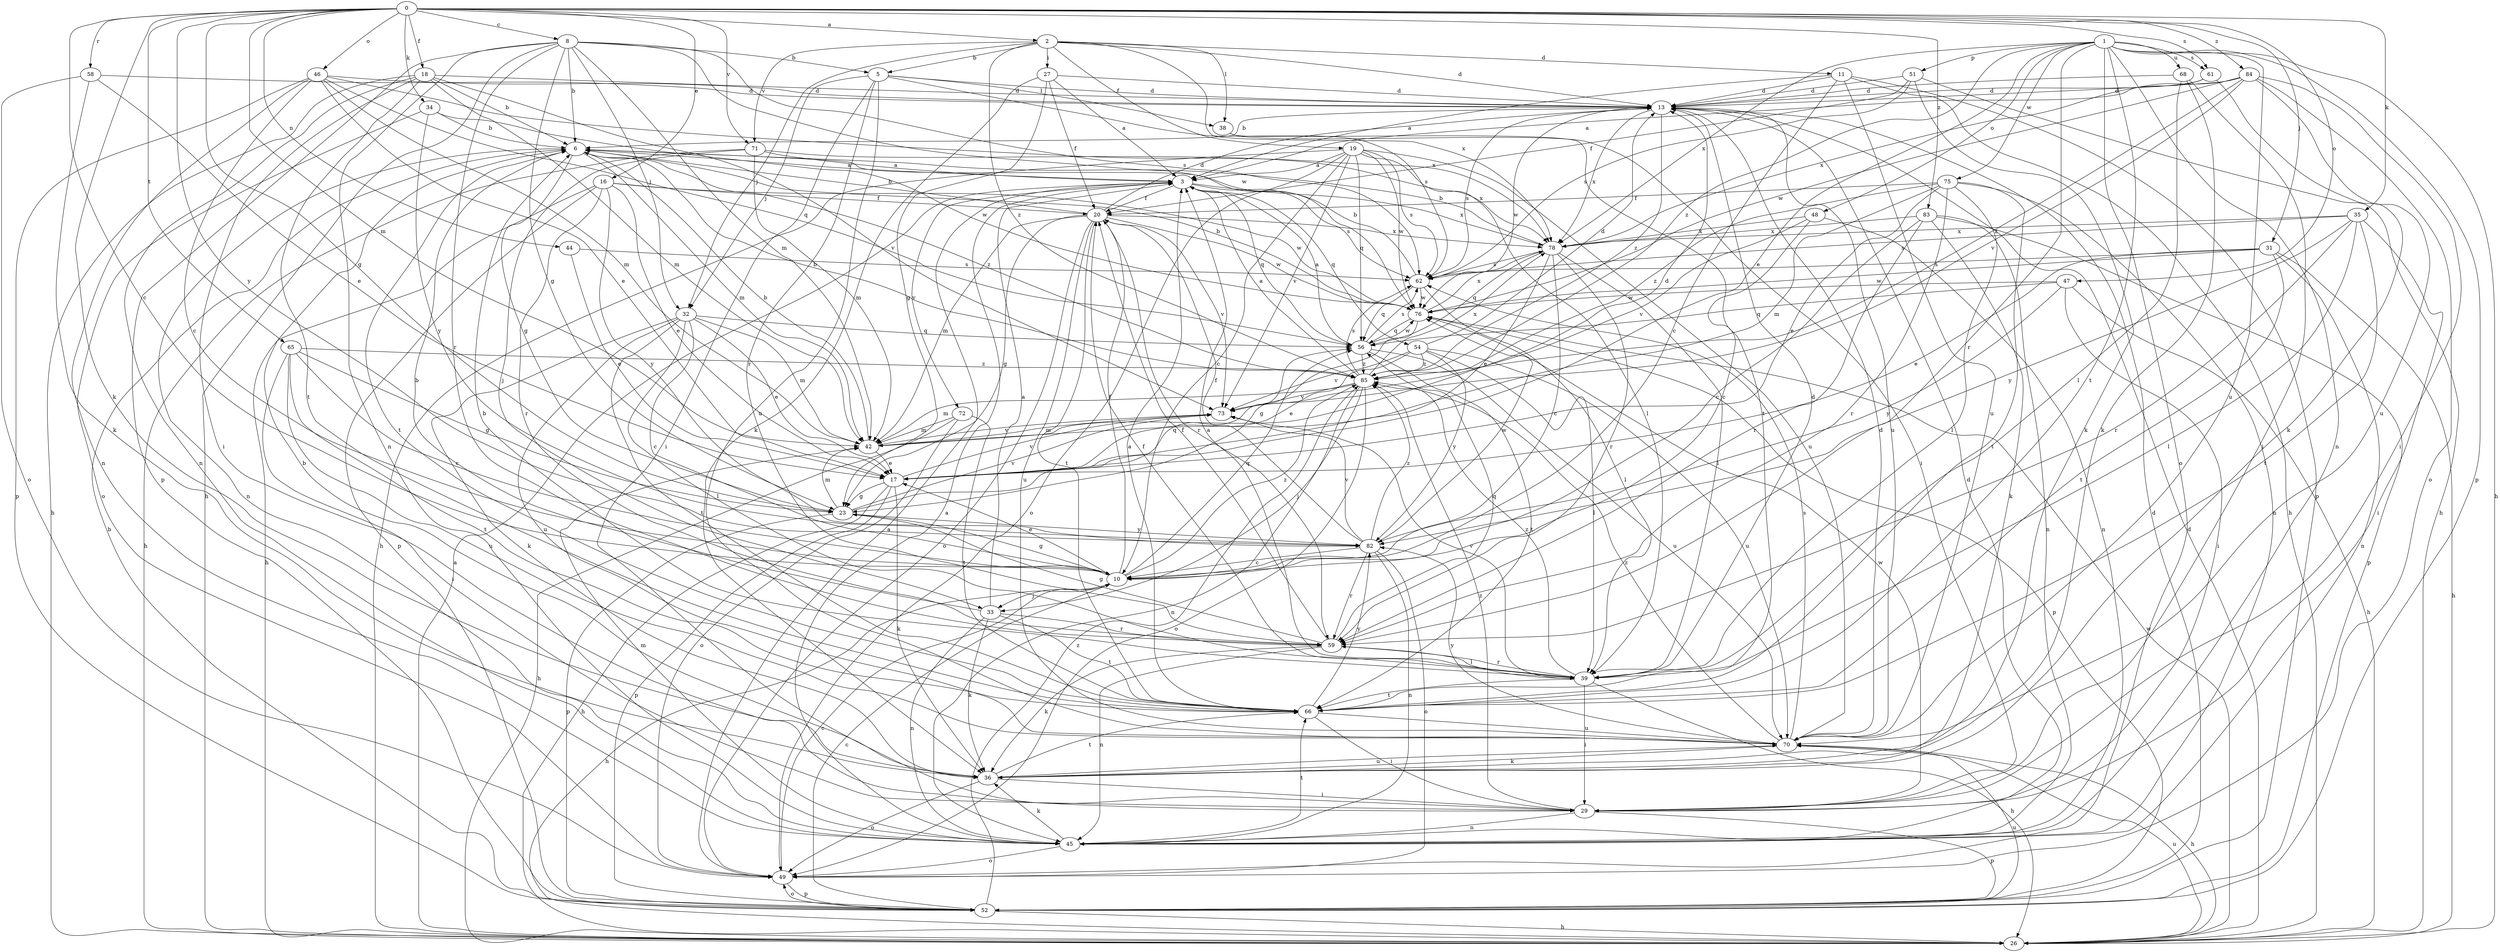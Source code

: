 strict digraph  {
0;
1;
2;
3;
5;
6;
8;
10;
11;
13;
16;
17;
18;
19;
20;
23;
26;
27;
29;
31;
32;
33;
34;
35;
36;
38;
39;
42;
44;
45;
46;
47;
48;
49;
51;
52;
54;
56;
58;
59;
61;
62;
65;
66;
68;
70;
71;
72;
73;
75;
76;
78;
82;
83;
84;
85;
0 -> 2  [label=a];
0 -> 8  [label=c];
0 -> 10  [label=c];
0 -> 16  [label=e];
0 -> 18  [label=f];
0 -> 23  [label=g];
0 -> 31  [label=j];
0 -> 34  [label=k];
0 -> 35  [label=k];
0 -> 36  [label=k];
0 -> 42  [label=m];
0 -> 44  [label=n];
0 -> 46  [label=o];
0 -> 47  [label=o];
0 -> 58  [label=r];
0 -> 61  [label=s];
0 -> 65  [label=t];
0 -> 71  [label=v];
0 -> 82  [label=y];
0 -> 83  [label=z];
0 -> 84  [label=z];
1 -> 17  [label=e];
1 -> 26  [label=h];
1 -> 45  [label=n];
1 -> 48  [label=o];
1 -> 49  [label=o];
1 -> 51  [label=p];
1 -> 52  [label=p];
1 -> 59  [label=r];
1 -> 61  [label=s];
1 -> 66  [label=t];
1 -> 68  [label=u];
1 -> 70  [label=u];
1 -> 75  [label=w];
1 -> 78  [label=x];
1 -> 85  [label=z];
2 -> 5  [label=b];
2 -> 11  [label=d];
2 -> 13  [label=d];
2 -> 19  [label=f];
2 -> 27  [label=i];
2 -> 32  [label=j];
2 -> 38  [label=l];
2 -> 71  [label=v];
2 -> 78  [label=x];
2 -> 85  [label=z];
3 -> 20  [label=f];
3 -> 54  [label=q];
3 -> 56  [label=q];
3 -> 62  [label=s];
3 -> 72  [label=v];
3 -> 78  [label=x];
5 -> 13  [label=d];
5 -> 29  [label=i];
5 -> 32  [label=j];
5 -> 38  [label=l];
5 -> 59  [label=r];
5 -> 62  [label=s];
5 -> 70  [label=u];
6 -> 3  [label=a];
6 -> 23  [label=g];
6 -> 42  [label=m];
6 -> 45  [label=n];
6 -> 66  [label=t];
6 -> 85  [label=z];
8 -> 5  [label=b];
8 -> 6  [label=b];
8 -> 23  [label=g];
8 -> 26  [label=h];
8 -> 32  [label=j];
8 -> 42  [label=m];
8 -> 45  [label=n];
8 -> 52  [label=p];
8 -> 59  [label=r];
8 -> 62  [label=s];
8 -> 76  [label=w];
10 -> 17  [label=e];
10 -> 20  [label=f];
10 -> 23  [label=g];
10 -> 26  [label=h];
10 -> 33  [label=j];
10 -> 56  [label=q];
10 -> 85  [label=z];
11 -> 3  [label=a];
11 -> 10  [label=c];
11 -> 13  [label=d];
11 -> 26  [label=h];
11 -> 52  [label=p];
11 -> 70  [label=u];
13 -> 6  [label=b];
13 -> 62  [label=s];
13 -> 70  [label=u];
13 -> 76  [label=w];
13 -> 78  [label=x];
13 -> 85  [label=z];
16 -> 17  [label=e];
16 -> 20  [label=f];
16 -> 26  [label=h];
16 -> 52  [label=p];
16 -> 59  [label=r];
16 -> 76  [label=w];
16 -> 82  [label=y];
17 -> 23  [label=g];
17 -> 26  [label=h];
17 -> 36  [label=k];
17 -> 52  [label=p];
17 -> 73  [label=v];
18 -> 6  [label=b];
18 -> 13  [label=d];
18 -> 26  [label=h];
18 -> 29  [label=i];
18 -> 42  [label=m];
18 -> 45  [label=n];
18 -> 66  [label=t];
18 -> 73  [label=v];
19 -> 3  [label=a];
19 -> 10  [label=c];
19 -> 26  [label=h];
19 -> 39  [label=l];
19 -> 49  [label=o];
19 -> 56  [label=q];
19 -> 62  [label=s];
19 -> 70  [label=u];
19 -> 73  [label=v];
19 -> 76  [label=w];
20 -> 6  [label=b];
20 -> 13  [label=d];
20 -> 23  [label=g];
20 -> 42  [label=m];
20 -> 49  [label=o];
20 -> 59  [label=r];
20 -> 66  [label=t];
20 -> 70  [label=u];
20 -> 73  [label=v];
20 -> 76  [label=w];
20 -> 78  [label=x];
23 -> 42  [label=m];
23 -> 52  [label=p];
23 -> 56  [label=q];
23 -> 73  [label=v];
23 -> 82  [label=y];
26 -> 3  [label=a];
26 -> 13  [label=d];
26 -> 70  [label=u];
26 -> 76  [label=w];
27 -> 3  [label=a];
27 -> 13  [label=d];
27 -> 20  [label=f];
27 -> 23  [label=g];
27 -> 36  [label=k];
29 -> 45  [label=n];
29 -> 52  [label=p];
29 -> 76  [label=w];
29 -> 85  [label=z];
31 -> 17  [label=e];
31 -> 26  [label=h];
31 -> 45  [label=n];
31 -> 62  [label=s];
31 -> 66  [label=t];
31 -> 76  [label=w];
32 -> 10  [label=c];
32 -> 17  [label=e];
32 -> 36  [label=k];
32 -> 39  [label=l];
32 -> 42  [label=m];
32 -> 56  [label=q];
32 -> 66  [label=t];
32 -> 70  [label=u];
33 -> 3  [label=a];
33 -> 6  [label=b];
33 -> 36  [label=k];
33 -> 45  [label=n];
33 -> 59  [label=r];
33 -> 66  [label=t];
34 -> 6  [label=b];
34 -> 49  [label=o];
34 -> 76  [label=w];
34 -> 82  [label=y];
35 -> 29  [label=i];
35 -> 39  [label=l];
35 -> 59  [label=r];
35 -> 62  [label=s];
35 -> 66  [label=t];
35 -> 78  [label=x];
35 -> 82  [label=y];
36 -> 6  [label=b];
36 -> 29  [label=i];
36 -> 49  [label=o];
36 -> 66  [label=t];
36 -> 70  [label=u];
38 -> 29  [label=i];
38 -> 66  [label=t];
39 -> 3  [label=a];
39 -> 6  [label=b];
39 -> 13  [label=d];
39 -> 20  [label=f];
39 -> 26  [label=h];
39 -> 29  [label=i];
39 -> 59  [label=r];
39 -> 66  [label=t];
39 -> 73  [label=v];
39 -> 85  [label=z];
42 -> 6  [label=b];
42 -> 13  [label=d];
42 -> 17  [label=e];
42 -> 73  [label=v];
44 -> 17  [label=e];
44 -> 62  [label=s];
45 -> 3  [label=a];
45 -> 13  [label=d];
45 -> 36  [label=k];
45 -> 42  [label=m];
45 -> 49  [label=o];
45 -> 66  [label=t];
46 -> 10  [label=c];
46 -> 13  [label=d];
46 -> 17  [label=e];
46 -> 42  [label=m];
46 -> 45  [label=n];
46 -> 52  [label=p];
46 -> 56  [label=q];
46 -> 78  [label=x];
47 -> 26  [label=h];
47 -> 29  [label=i];
47 -> 56  [label=q];
47 -> 76  [label=w];
47 -> 82  [label=y];
48 -> 10  [label=c];
48 -> 45  [label=n];
48 -> 73  [label=v];
48 -> 78  [label=x];
49 -> 3  [label=a];
49 -> 10  [label=c];
49 -> 52  [label=p];
51 -> 13  [label=d];
51 -> 20  [label=f];
51 -> 26  [label=h];
51 -> 36  [label=k];
51 -> 62  [label=s];
52 -> 6  [label=b];
52 -> 10  [label=c];
52 -> 13  [label=d];
52 -> 26  [label=h];
52 -> 49  [label=o];
52 -> 70  [label=u];
52 -> 85  [label=z];
54 -> 13  [label=d];
54 -> 17  [label=e];
54 -> 39  [label=l];
54 -> 70  [label=u];
54 -> 73  [label=v];
54 -> 82  [label=y];
54 -> 85  [label=z];
56 -> 3  [label=a];
56 -> 62  [label=s];
56 -> 66  [label=t];
56 -> 70  [label=u];
56 -> 76  [label=w];
56 -> 85  [label=z];
58 -> 13  [label=d];
58 -> 17  [label=e];
58 -> 36  [label=k];
58 -> 49  [label=o];
59 -> 20  [label=f];
59 -> 23  [label=g];
59 -> 36  [label=k];
59 -> 39  [label=l];
59 -> 45  [label=n];
59 -> 56  [label=q];
61 -> 13  [label=d];
61 -> 36  [label=k];
61 -> 78  [label=x];
62 -> 6  [label=b];
62 -> 39  [label=l];
62 -> 56  [label=q];
62 -> 76  [label=w];
65 -> 10  [label=c];
65 -> 23  [label=g];
65 -> 29  [label=i];
65 -> 66  [label=t];
65 -> 70  [label=u];
65 -> 85  [label=z];
66 -> 3  [label=a];
66 -> 29  [label=i];
66 -> 70  [label=u];
66 -> 82  [label=y];
68 -> 13  [label=d];
68 -> 29  [label=i];
68 -> 36  [label=k];
68 -> 39  [label=l];
70 -> 13  [label=d];
70 -> 26  [label=h];
70 -> 36  [label=k];
70 -> 62  [label=s];
70 -> 82  [label=y];
70 -> 85  [label=z];
71 -> 3  [label=a];
71 -> 26  [label=h];
71 -> 33  [label=j];
71 -> 42  [label=m];
71 -> 78  [label=x];
72 -> 26  [label=h];
72 -> 42  [label=m];
72 -> 49  [label=o];
72 -> 66  [label=t];
73 -> 42  [label=m];
75 -> 17  [label=e];
75 -> 20  [label=f];
75 -> 39  [label=l];
75 -> 42  [label=m];
75 -> 45  [label=n];
75 -> 59  [label=r];
75 -> 66  [label=t];
75 -> 85  [label=z];
76 -> 6  [label=b];
76 -> 23  [label=g];
76 -> 52  [label=p];
76 -> 56  [label=q];
76 -> 78  [label=x];
78 -> 6  [label=b];
78 -> 10  [label=c];
78 -> 17  [label=e];
78 -> 39  [label=l];
78 -> 56  [label=q];
78 -> 59  [label=r];
78 -> 62  [label=s];
82 -> 10  [label=c];
82 -> 20  [label=f];
82 -> 45  [label=n];
82 -> 49  [label=o];
82 -> 59  [label=r];
82 -> 73  [label=v];
82 -> 76  [label=w];
82 -> 85  [label=z];
83 -> 10  [label=c];
83 -> 36  [label=k];
83 -> 45  [label=n];
83 -> 52  [label=p];
83 -> 59  [label=r];
83 -> 78  [label=x];
84 -> 3  [label=a];
84 -> 13  [label=d];
84 -> 29  [label=i];
84 -> 49  [label=o];
84 -> 70  [label=u];
84 -> 73  [label=v];
84 -> 76  [label=w];
84 -> 85  [label=z];
85 -> 3  [label=a];
85 -> 6  [label=b];
85 -> 33  [label=j];
85 -> 42  [label=m];
85 -> 45  [label=n];
85 -> 49  [label=o];
85 -> 62  [label=s];
85 -> 73  [label=v];
85 -> 78  [label=x];
}
